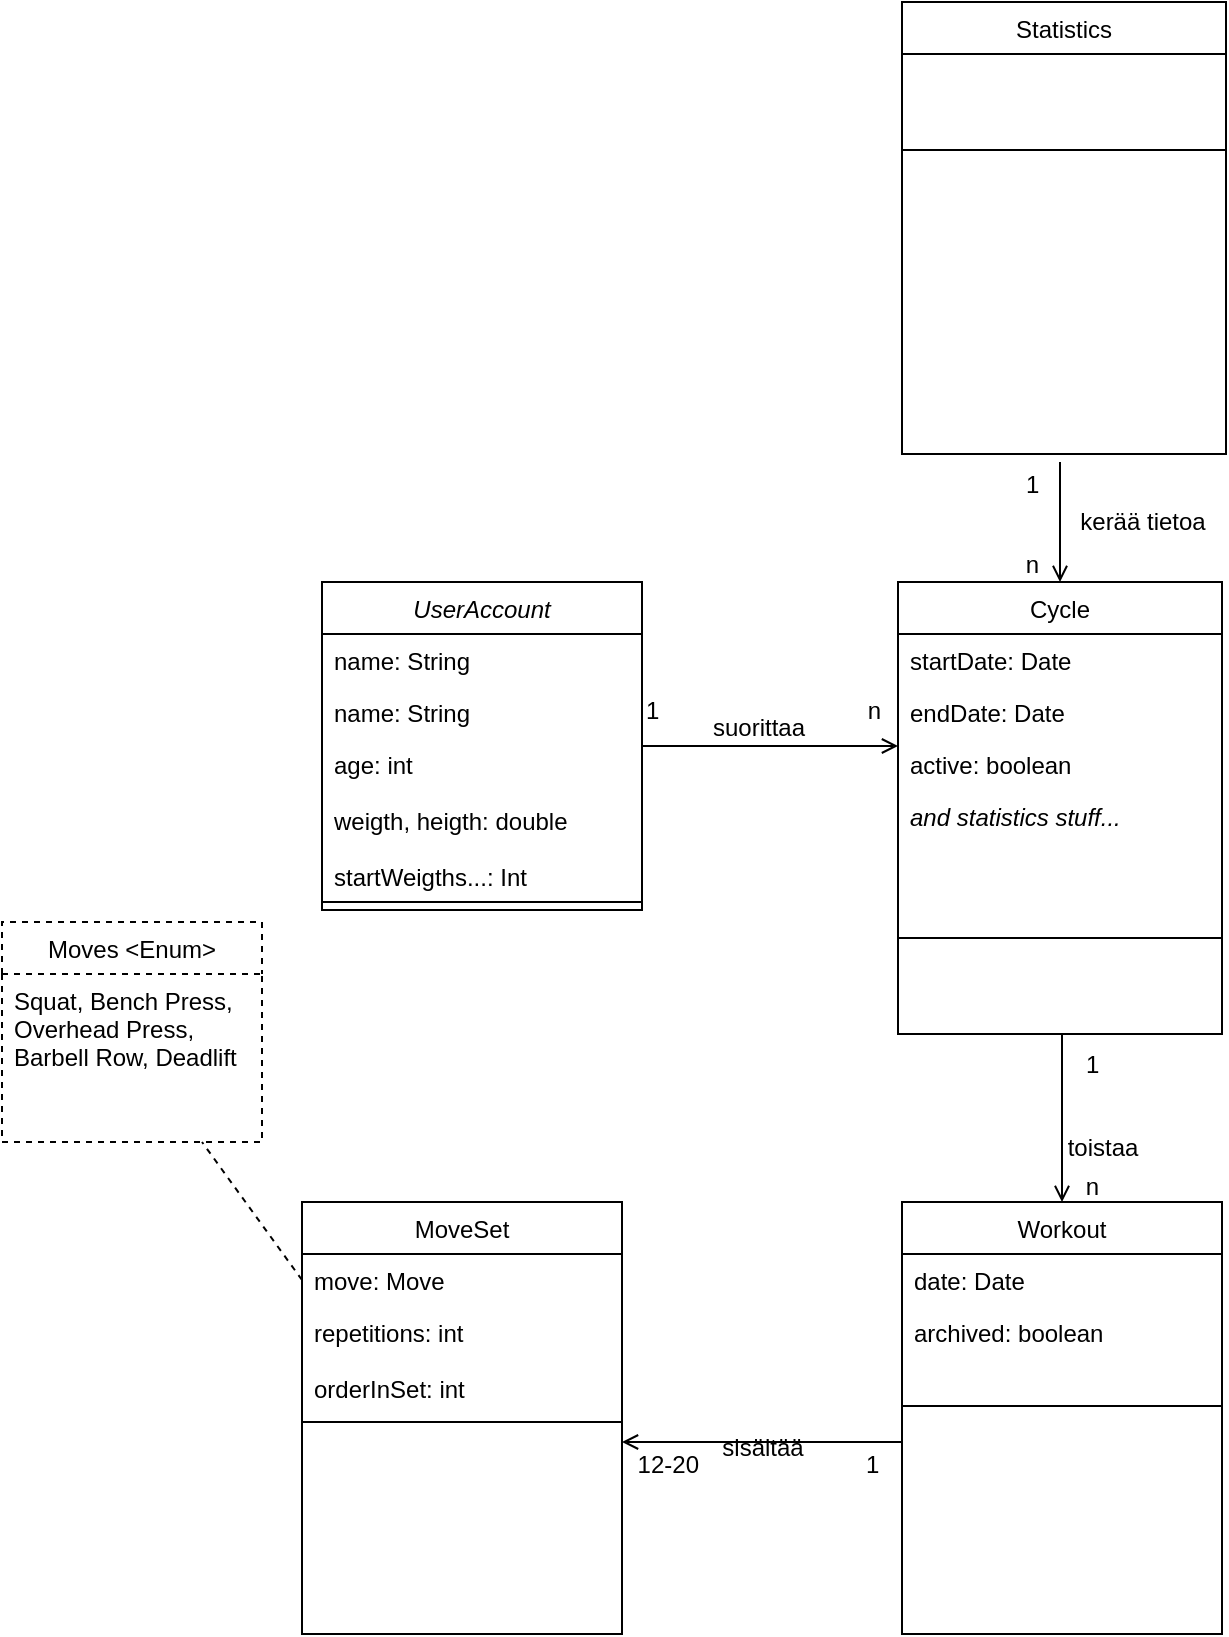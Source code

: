 <mxfile version="13.6.4" type="device"><diagram id="C5RBs43oDa-KdzZeNtuy" name="Page-1"><mxGraphModel dx="1061" dy="789" grid="1" gridSize="10" guides="1" tooltips="1" connect="1" arrows="1" fold="1" page="1" pageScale="1" pageWidth="827" pageHeight="1169" math="0" shadow="0"><root><mxCell id="WIyWlLk6GJQsqaUBKTNV-0"/><mxCell id="WIyWlLk6GJQsqaUBKTNV-1" parent="WIyWlLk6GJQsqaUBKTNV-0"/><mxCell id="zkfFHV4jXpPFQw0GAbJ--26" value="" style="endArrow=open;shadow=0;strokeWidth=1;rounded=0;endFill=1;edgeStyle=elbowEdgeStyle;elbow=vertical;" parent="WIyWlLk6GJQsqaUBKTNV-1" source="zkfFHV4jXpPFQw0GAbJ--0" target="zkfFHV4jXpPFQw0GAbJ--17" edge="1"><mxGeometry x="0.5" y="41" relative="1" as="geometry"><mxPoint x="370" y="362" as="sourcePoint"/><mxPoint x="530" y="362" as="targetPoint"/><mxPoint x="-40" y="32" as="offset"/></mxGeometry></mxCell><mxCell id="zkfFHV4jXpPFQw0GAbJ--27" value="1" style="resizable=0;align=left;verticalAlign=bottom;labelBackgroundColor=none;fontSize=12;" parent="zkfFHV4jXpPFQw0GAbJ--26" connectable="0" vertex="1"><mxGeometry x="-1" relative="1" as="geometry"><mxPoint y="-9" as="offset"/></mxGeometry></mxCell><mxCell id="zkfFHV4jXpPFQw0GAbJ--28" value="n" style="resizable=0;align=right;verticalAlign=bottom;labelBackgroundColor=none;fontSize=12;" parent="zkfFHV4jXpPFQw0GAbJ--26" connectable="0" vertex="1"><mxGeometry x="1" relative="1" as="geometry"><mxPoint x="-7" y="-9" as="offset"/></mxGeometry></mxCell><mxCell id="zkfFHV4jXpPFQw0GAbJ--29" value="suorittaa" style="text;html=1;resizable=0;points=[];;align=center;verticalAlign=middle;labelBackgroundColor=none;rounded=0;shadow=0;strokeWidth=1;fontSize=12;" parent="zkfFHV4jXpPFQw0GAbJ--26" vertex="1" connectable="0"><mxGeometry x="0.5" y="49" relative="1" as="geometry"><mxPoint x="-38" y="40" as="offset"/></mxGeometry></mxCell><mxCell id="hpGdKZVWSqNOP3DAX0YH-10" value="toistaa" style="text;html=1;resizable=0;points=[];;align=center;verticalAlign=middle;labelBackgroundColor=none;rounded=0;shadow=0;strokeWidth=1;fontSize=12;" parent="zkfFHV4jXpPFQw0GAbJ--26" vertex="1" connectable="0"><mxGeometry x="0.5" y="49" relative="1" as="geometry"><mxPoint x="134" y="250" as="offset"/></mxGeometry></mxCell><mxCell id="hpGdKZVWSqNOP3DAX0YH-17" value="sisältää" style="text;html=1;resizable=0;points=[];;align=center;verticalAlign=middle;labelBackgroundColor=none;rounded=0;shadow=0;strokeWidth=1;fontSize=12;" parent="zkfFHV4jXpPFQw0GAbJ--26" vertex="1" connectable="0"><mxGeometry x="0.5" y="49" relative="1" as="geometry"><mxPoint x="-36" y="400" as="offset"/></mxGeometry></mxCell><mxCell id="zkfFHV4jXpPFQw0GAbJ--0" value="UserAccount" style="swimlane;fontStyle=2;align=center;verticalAlign=top;childLayout=stackLayout;horizontal=1;startSize=26;horizontalStack=0;resizeParent=1;resizeLast=0;collapsible=1;marginBottom=0;rounded=0;shadow=0;strokeWidth=1;" parent="WIyWlLk6GJQsqaUBKTNV-1" vertex="1"><mxGeometry x="210" y="290" width="160" height="164" as="geometry"><mxRectangle x="230" y="140" width="160" height="26" as="alternateBounds"/></mxGeometry></mxCell><mxCell id="zkfFHV4jXpPFQw0GAbJ--1" value="name: String" style="text;align=left;verticalAlign=top;spacingLeft=4;spacingRight=4;overflow=hidden;rotatable=0;points=[[0,0.5],[1,0.5]];portConstraint=eastwest;" parent="zkfFHV4jXpPFQw0GAbJ--0" vertex="1"><mxGeometry y="26" width="160" height="26" as="geometry"/></mxCell><mxCell id="hpGdKZVWSqNOP3DAX0YH-44" value="name: String" style="text;align=left;verticalAlign=top;spacingLeft=4;spacingRight=4;overflow=hidden;rotatable=0;points=[[0,0.5],[1,0.5]];portConstraint=eastwest;" parent="zkfFHV4jXpPFQw0GAbJ--0" vertex="1"><mxGeometry y="52" width="160" height="26" as="geometry"/></mxCell><mxCell id="zkfFHV4jXpPFQw0GAbJ--2" value="age: int&#xa;&#xa;weigth, heigth: double&#xa;&#xa;startWeigths...: Int" style="text;align=left;verticalAlign=top;spacingLeft=4;spacingRight=4;overflow=hidden;rotatable=0;points=[[0,0.5],[1,0.5]];portConstraint=eastwest;rounded=0;shadow=0;html=0;" parent="zkfFHV4jXpPFQw0GAbJ--0" vertex="1"><mxGeometry y="78" width="160" height="78" as="geometry"/></mxCell><mxCell id="zkfFHV4jXpPFQw0GAbJ--4" value="" style="line;html=1;strokeWidth=1;align=left;verticalAlign=middle;spacingTop=-1;spacingLeft=3;spacingRight=3;rotatable=0;labelPosition=right;points=[];portConstraint=eastwest;" parent="zkfFHV4jXpPFQw0GAbJ--0" vertex="1"><mxGeometry y="156" width="160" height="8" as="geometry"/></mxCell><mxCell id="zkfFHV4jXpPFQw0GAbJ--17" value="Cycle" style="swimlane;fontStyle=0;align=center;verticalAlign=top;childLayout=stackLayout;horizontal=1;startSize=26;horizontalStack=0;resizeParent=1;resizeLast=0;collapsible=1;marginBottom=0;rounded=0;shadow=0;strokeWidth=1;" parent="WIyWlLk6GJQsqaUBKTNV-1" vertex="1"><mxGeometry x="498" y="290" width="162" height="226" as="geometry"><mxRectangle x="550" y="140" width="160" height="26" as="alternateBounds"/></mxGeometry></mxCell><mxCell id="zkfFHV4jXpPFQw0GAbJ--18" value="startDate: Date" style="text;align=left;verticalAlign=top;spacingLeft=4;spacingRight=4;overflow=hidden;rotatable=0;points=[[0,0.5],[1,0.5]];portConstraint=eastwest;" parent="zkfFHV4jXpPFQw0GAbJ--17" vertex="1"><mxGeometry y="26" width="162" height="26" as="geometry"/></mxCell><mxCell id="zkfFHV4jXpPFQw0GAbJ--19" value="endDate: Date" style="text;align=left;verticalAlign=top;spacingLeft=4;spacingRight=4;overflow=hidden;rotatable=0;points=[[0,0.5],[1,0.5]];portConstraint=eastwest;rounded=0;shadow=0;html=0;" parent="zkfFHV4jXpPFQw0GAbJ--17" vertex="1"><mxGeometry y="52" width="162" height="26" as="geometry"/></mxCell><mxCell id="zkfFHV4jXpPFQw0GAbJ--20" value="active: boolean&#xa;&#xa;" style="text;align=left;verticalAlign=top;spacingLeft=4;spacingRight=4;overflow=hidden;rotatable=0;points=[[0,0.5],[1,0.5]];portConstraint=eastwest;rounded=0;shadow=0;html=0;" parent="zkfFHV4jXpPFQw0GAbJ--17" vertex="1"><mxGeometry y="78" width="162" height="26" as="geometry"/></mxCell><mxCell id="hpGdKZVWSqNOP3DAX0YH-5" value="and statistics stuff..." style="text;align=left;verticalAlign=top;spacingLeft=4;spacingRight=4;overflow=hidden;rotatable=0;points=[[0,0.5],[1,0.5]];portConstraint=eastwest;rounded=0;shadow=0;html=0;fontStyle=2" parent="zkfFHV4jXpPFQw0GAbJ--17" vertex="1"><mxGeometry y="104" width="162" height="26" as="geometry"/></mxCell><mxCell id="zkfFHV4jXpPFQw0GAbJ--23" value="" style="line;html=1;strokeWidth=1;align=left;verticalAlign=middle;spacingTop=-1;spacingLeft=3;spacingRight=3;rotatable=0;labelPosition=right;points=[];portConstraint=eastwest;" parent="zkfFHV4jXpPFQw0GAbJ--17" vertex="1"><mxGeometry y="130" width="162" height="96" as="geometry"/></mxCell><mxCell id="hpGdKZVWSqNOP3DAX0YH-0" value="Workout" style="swimlane;fontStyle=0;align=center;verticalAlign=top;childLayout=stackLayout;horizontal=1;startSize=26;horizontalStack=0;resizeParent=1;resizeLast=0;collapsible=1;marginBottom=0;rounded=0;shadow=0;strokeWidth=1;" parent="WIyWlLk6GJQsqaUBKTNV-1" vertex="1"><mxGeometry x="500" y="600" width="160" height="216" as="geometry"><mxRectangle x="550" y="140" width="160" height="26" as="alternateBounds"/></mxGeometry></mxCell><mxCell id="hpGdKZVWSqNOP3DAX0YH-1" value="date: Date" style="text;align=left;verticalAlign=top;spacingLeft=4;spacingRight=4;overflow=hidden;rotatable=0;points=[[0,0.5],[1,0.5]];portConstraint=eastwest;" parent="hpGdKZVWSqNOP3DAX0YH-0" vertex="1"><mxGeometry y="26" width="160" height="26" as="geometry"/></mxCell><mxCell id="LMg-JvQBeQV_huidJsYf-1" value="archived: boolean" style="text;align=left;verticalAlign=top;spacingLeft=4;spacingRight=4;overflow=hidden;rotatable=0;points=[[0,0.5],[1,0.5]];portConstraint=eastwest;" vertex="1" parent="hpGdKZVWSqNOP3DAX0YH-0"><mxGeometry y="52" width="160" height="26" as="geometry"/></mxCell><mxCell id="hpGdKZVWSqNOP3DAX0YH-4" value="" style="line;html=1;strokeWidth=1;align=left;verticalAlign=middle;spacingTop=-1;spacingLeft=3;spacingRight=3;rotatable=0;labelPosition=right;points=[];portConstraint=eastwest;" parent="hpGdKZVWSqNOP3DAX0YH-0" vertex="1"><mxGeometry y="78" width="160" height="48" as="geometry"/></mxCell><mxCell id="hpGdKZVWSqNOP3DAX0YH-6" value="" style="endArrow=open;shadow=0;strokeWidth=1;rounded=0;endFill=1;edgeStyle=elbowEdgeStyle;elbow=vertical;" parent="WIyWlLk6GJQsqaUBKTNV-1" edge="1"><mxGeometry x="0.5" y="41" relative="1" as="geometry"><mxPoint x="580" y="516" as="sourcePoint"/><mxPoint x="580" y="600" as="targetPoint"/><mxPoint x="-40" y="32" as="offset"/></mxGeometry></mxCell><mxCell id="hpGdKZVWSqNOP3DAX0YH-7" value="1" style="resizable=0;align=left;verticalAlign=bottom;labelBackgroundColor=none;fontSize=12;" parent="hpGdKZVWSqNOP3DAX0YH-6" connectable="0" vertex="1"><mxGeometry x="-1" relative="1" as="geometry"><mxPoint x="10" y="24" as="offset"/></mxGeometry></mxCell><mxCell id="hpGdKZVWSqNOP3DAX0YH-8" value="n" style="resizable=0;align=right;verticalAlign=bottom;labelBackgroundColor=none;fontSize=12;" parent="hpGdKZVWSqNOP3DAX0YH-6" connectable="0" vertex="1"><mxGeometry x="1" relative="1" as="geometry"><mxPoint x="20" y="1" as="offset"/></mxGeometry></mxCell><mxCell id="hpGdKZVWSqNOP3DAX0YH-11" value="MoveSet&#xa;" style="swimlane;fontStyle=0;align=center;verticalAlign=top;childLayout=stackLayout;horizontal=1;startSize=26;horizontalStack=0;resizeParent=1;resizeLast=0;collapsible=1;marginBottom=0;rounded=0;shadow=0;strokeWidth=1;" parent="WIyWlLk6GJQsqaUBKTNV-1" vertex="1"><mxGeometry x="200" y="600" width="160" height="216" as="geometry"><mxRectangle x="550" y="140" width="160" height="26" as="alternateBounds"/></mxGeometry></mxCell><mxCell id="hpGdKZVWSqNOP3DAX0YH-36" value="move: Move" style="text;align=left;verticalAlign=top;spacingLeft=4;spacingRight=4;overflow=hidden;rotatable=0;points=[[0,0.5],[1,0.5]];portConstraint=eastwest;" parent="hpGdKZVWSqNOP3DAX0YH-11" vertex="1"><mxGeometry y="26" width="160" height="26" as="geometry"/></mxCell><mxCell id="hpGdKZVWSqNOP3DAX0YH-12" value="repetitions: int" style="text;align=left;verticalAlign=top;spacingLeft=4;spacingRight=4;overflow=hidden;rotatable=0;points=[[0,0.5],[1,0.5]];portConstraint=eastwest;" parent="hpGdKZVWSqNOP3DAX0YH-11" vertex="1"><mxGeometry y="52" width="160" height="28" as="geometry"/></mxCell><mxCell id="LMg-JvQBeQV_huidJsYf-0" value="orderInSet: int" style="text;align=left;verticalAlign=top;spacingLeft=4;spacingRight=4;overflow=hidden;rotatable=0;points=[[0,0.5],[1,0.5]];portConstraint=eastwest;" vertex="1" parent="hpGdKZVWSqNOP3DAX0YH-11"><mxGeometry y="80" width="160" height="26" as="geometry"/></mxCell><mxCell id="hpGdKZVWSqNOP3DAX0YH-13" value="" style="line;html=1;strokeWidth=1;align=left;verticalAlign=middle;spacingTop=-1;spacingLeft=3;spacingRight=3;rotatable=0;labelPosition=right;points=[];portConstraint=eastwest;" parent="hpGdKZVWSqNOP3DAX0YH-11" vertex="1"><mxGeometry y="106" width="160" height="8" as="geometry"/></mxCell><mxCell id="hpGdKZVWSqNOP3DAX0YH-14" value="" style="endArrow=open;shadow=0;strokeWidth=1;rounded=0;endFill=1;edgeStyle=elbowEdgeStyle;elbow=vertical;" parent="WIyWlLk6GJQsqaUBKTNV-1" edge="1"><mxGeometry x="0.5" y="41" relative="1" as="geometry"><mxPoint x="500" y="720" as="sourcePoint"/><mxPoint x="360" y="720" as="targetPoint"/><mxPoint x="-40" y="32" as="offset"/></mxGeometry></mxCell><mxCell id="hpGdKZVWSqNOP3DAX0YH-15" value="1" style="resizable=0;align=left;verticalAlign=bottom;labelBackgroundColor=none;fontSize=12;" parent="hpGdKZVWSqNOP3DAX0YH-14" connectable="0" vertex="1"><mxGeometry x="-1" relative="1" as="geometry"><mxPoint x="-20" y="20" as="offset"/></mxGeometry></mxCell><mxCell id="hpGdKZVWSqNOP3DAX0YH-16" value="12-20" style="resizable=0;align=right;verticalAlign=bottom;labelBackgroundColor=none;fontSize=12;" parent="hpGdKZVWSqNOP3DAX0YH-14" connectable="0" vertex="1"><mxGeometry x="1" relative="1" as="geometry"><mxPoint x="40" y="20" as="offset"/></mxGeometry></mxCell><mxCell id="hpGdKZVWSqNOP3DAX0YH-29" value="Moves &lt;Enum&gt;" style="swimlane;fontStyle=0;align=center;verticalAlign=top;childLayout=stackLayout;horizontal=1;startSize=26;horizontalStack=0;resizeParent=1;resizeLast=0;collapsible=1;marginBottom=0;rounded=0;shadow=0;strokeWidth=1;dashed=1;" parent="WIyWlLk6GJQsqaUBKTNV-1" vertex="1"><mxGeometry x="50" y="460" width="130" height="110" as="geometry"><mxRectangle x="550" y="140" width="160" height="26" as="alternateBounds"/></mxGeometry></mxCell><mxCell id="hpGdKZVWSqNOP3DAX0YH-30" value="Squat, Bench Press,&#xa;Overhead Press,&#xa;Barbell Row, Deadlift" style="text;align=left;verticalAlign=top;spacingLeft=4;spacingRight=4;overflow=hidden;rotatable=0;points=[[0,0.5],[1,0.5]];portConstraint=eastwest;" parent="hpGdKZVWSqNOP3DAX0YH-29" vertex="1"><mxGeometry y="26" width="130" height="84" as="geometry"/></mxCell><mxCell id="hpGdKZVWSqNOP3DAX0YH-35" value="" style="endArrow=none;dashed=1;html=1;exitX=0;exitY=0.5;exitDx=0;exitDy=0;" parent="WIyWlLk6GJQsqaUBKTNV-1" source="hpGdKZVWSqNOP3DAX0YH-36" edge="1"><mxGeometry width="50" height="50" relative="1" as="geometry"><mxPoint x="100" y="620" as="sourcePoint"/><mxPoint x="150" y="570" as="targetPoint"/></mxGeometry></mxCell><mxCell id="hpGdKZVWSqNOP3DAX0YH-38" value="" style="endArrow=open;shadow=0;strokeWidth=1;rounded=0;endFill=1;edgeStyle=elbowEdgeStyle;elbow=vertical;entryX=0.5;entryY=0;entryDx=0;entryDy=0;" parent="WIyWlLk6GJQsqaUBKTNV-1" target="zkfFHV4jXpPFQw0GAbJ--17" edge="1"><mxGeometry x="0.5" y="41" relative="1" as="geometry"><mxPoint x="579" y="230" as="sourcePoint"/><mxPoint x="508" y="369" as="targetPoint"/><mxPoint x="-40" y="32" as="offset"/></mxGeometry></mxCell><mxCell id="hpGdKZVWSqNOP3DAX0YH-39" value="1" style="resizable=0;align=left;verticalAlign=bottom;labelBackgroundColor=none;fontSize=12;" parent="hpGdKZVWSqNOP3DAX0YH-38" connectable="0" vertex="1"><mxGeometry x="-1" relative="1" as="geometry"><mxPoint x="-19" y="20" as="offset"/></mxGeometry></mxCell><mxCell id="hpGdKZVWSqNOP3DAX0YH-40" value="n" style="resizable=0;align=right;verticalAlign=bottom;labelBackgroundColor=none;fontSize=12;" parent="hpGdKZVWSqNOP3DAX0YH-38" connectable="0" vertex="1"><mxGeometry x="1" relative="1" as="geometry"><mxPoint x="-9" as="offset"/></mxGeometry></mxCell><mxCell id="hpGdKZVWSqNOP3DAX0YH-41" value="kerää tietoa" style="text;html=1;resizable=0;points=[];;align=center;verticalAlign=middle;labelBackgroundColor=none;rounded=0;shadow=0;strokeWidth=1;fontSize=12;" parent="hpGdKZVWSqNOP3DAX0YH-38" vertex="1" connectable="0"><mxGeometry x="0.5" y="49" relative="1" as="geometry"><mxPoint x="-8" y="-15" as="offset"/></mxGeometry></mxCell><mxCell id="hpGdKZVWSqNOP3DAX0YH-18" value="Statistics" style="swimlane;fontStyle=0;align=center;verticalAlign=top;childLayout=stackLayout;horizontal=1;startSize=26;horizontalStack=0;resizeParent=1;resizeLast=0;collapsible=1;marginBottom=0;rounded=0;shadow=0;strokeWidth=1;" parent="WIyWlLk6GJQsqaUBKTNV-1" vertex="1"><mxGeometry x="500" width="162" height="226" as="geometry"><mxRectangle x="550" y="140" width="160" height="26" as="alternateBounds"/></mxGeometry></mxCell><mxCell id="hpGdKZVWSqNOP3DAX0YH-23" value="" style="line;html=1;strokeWidth=1;align=left;verticalAlign=middle;spacingTop=-1;spacingLeft=3;spacingRight=3;rotatable=0;labelPosition=right;points=[];portConstraint=eastwest;" parent="hpGdKZVWSqNOP3DAX0YH-18" vertex="1"><mxGeometry y="26" width="162" height="96" as="geometry"/></mxCell></root></mxGraphModel></diagram></mxfile>